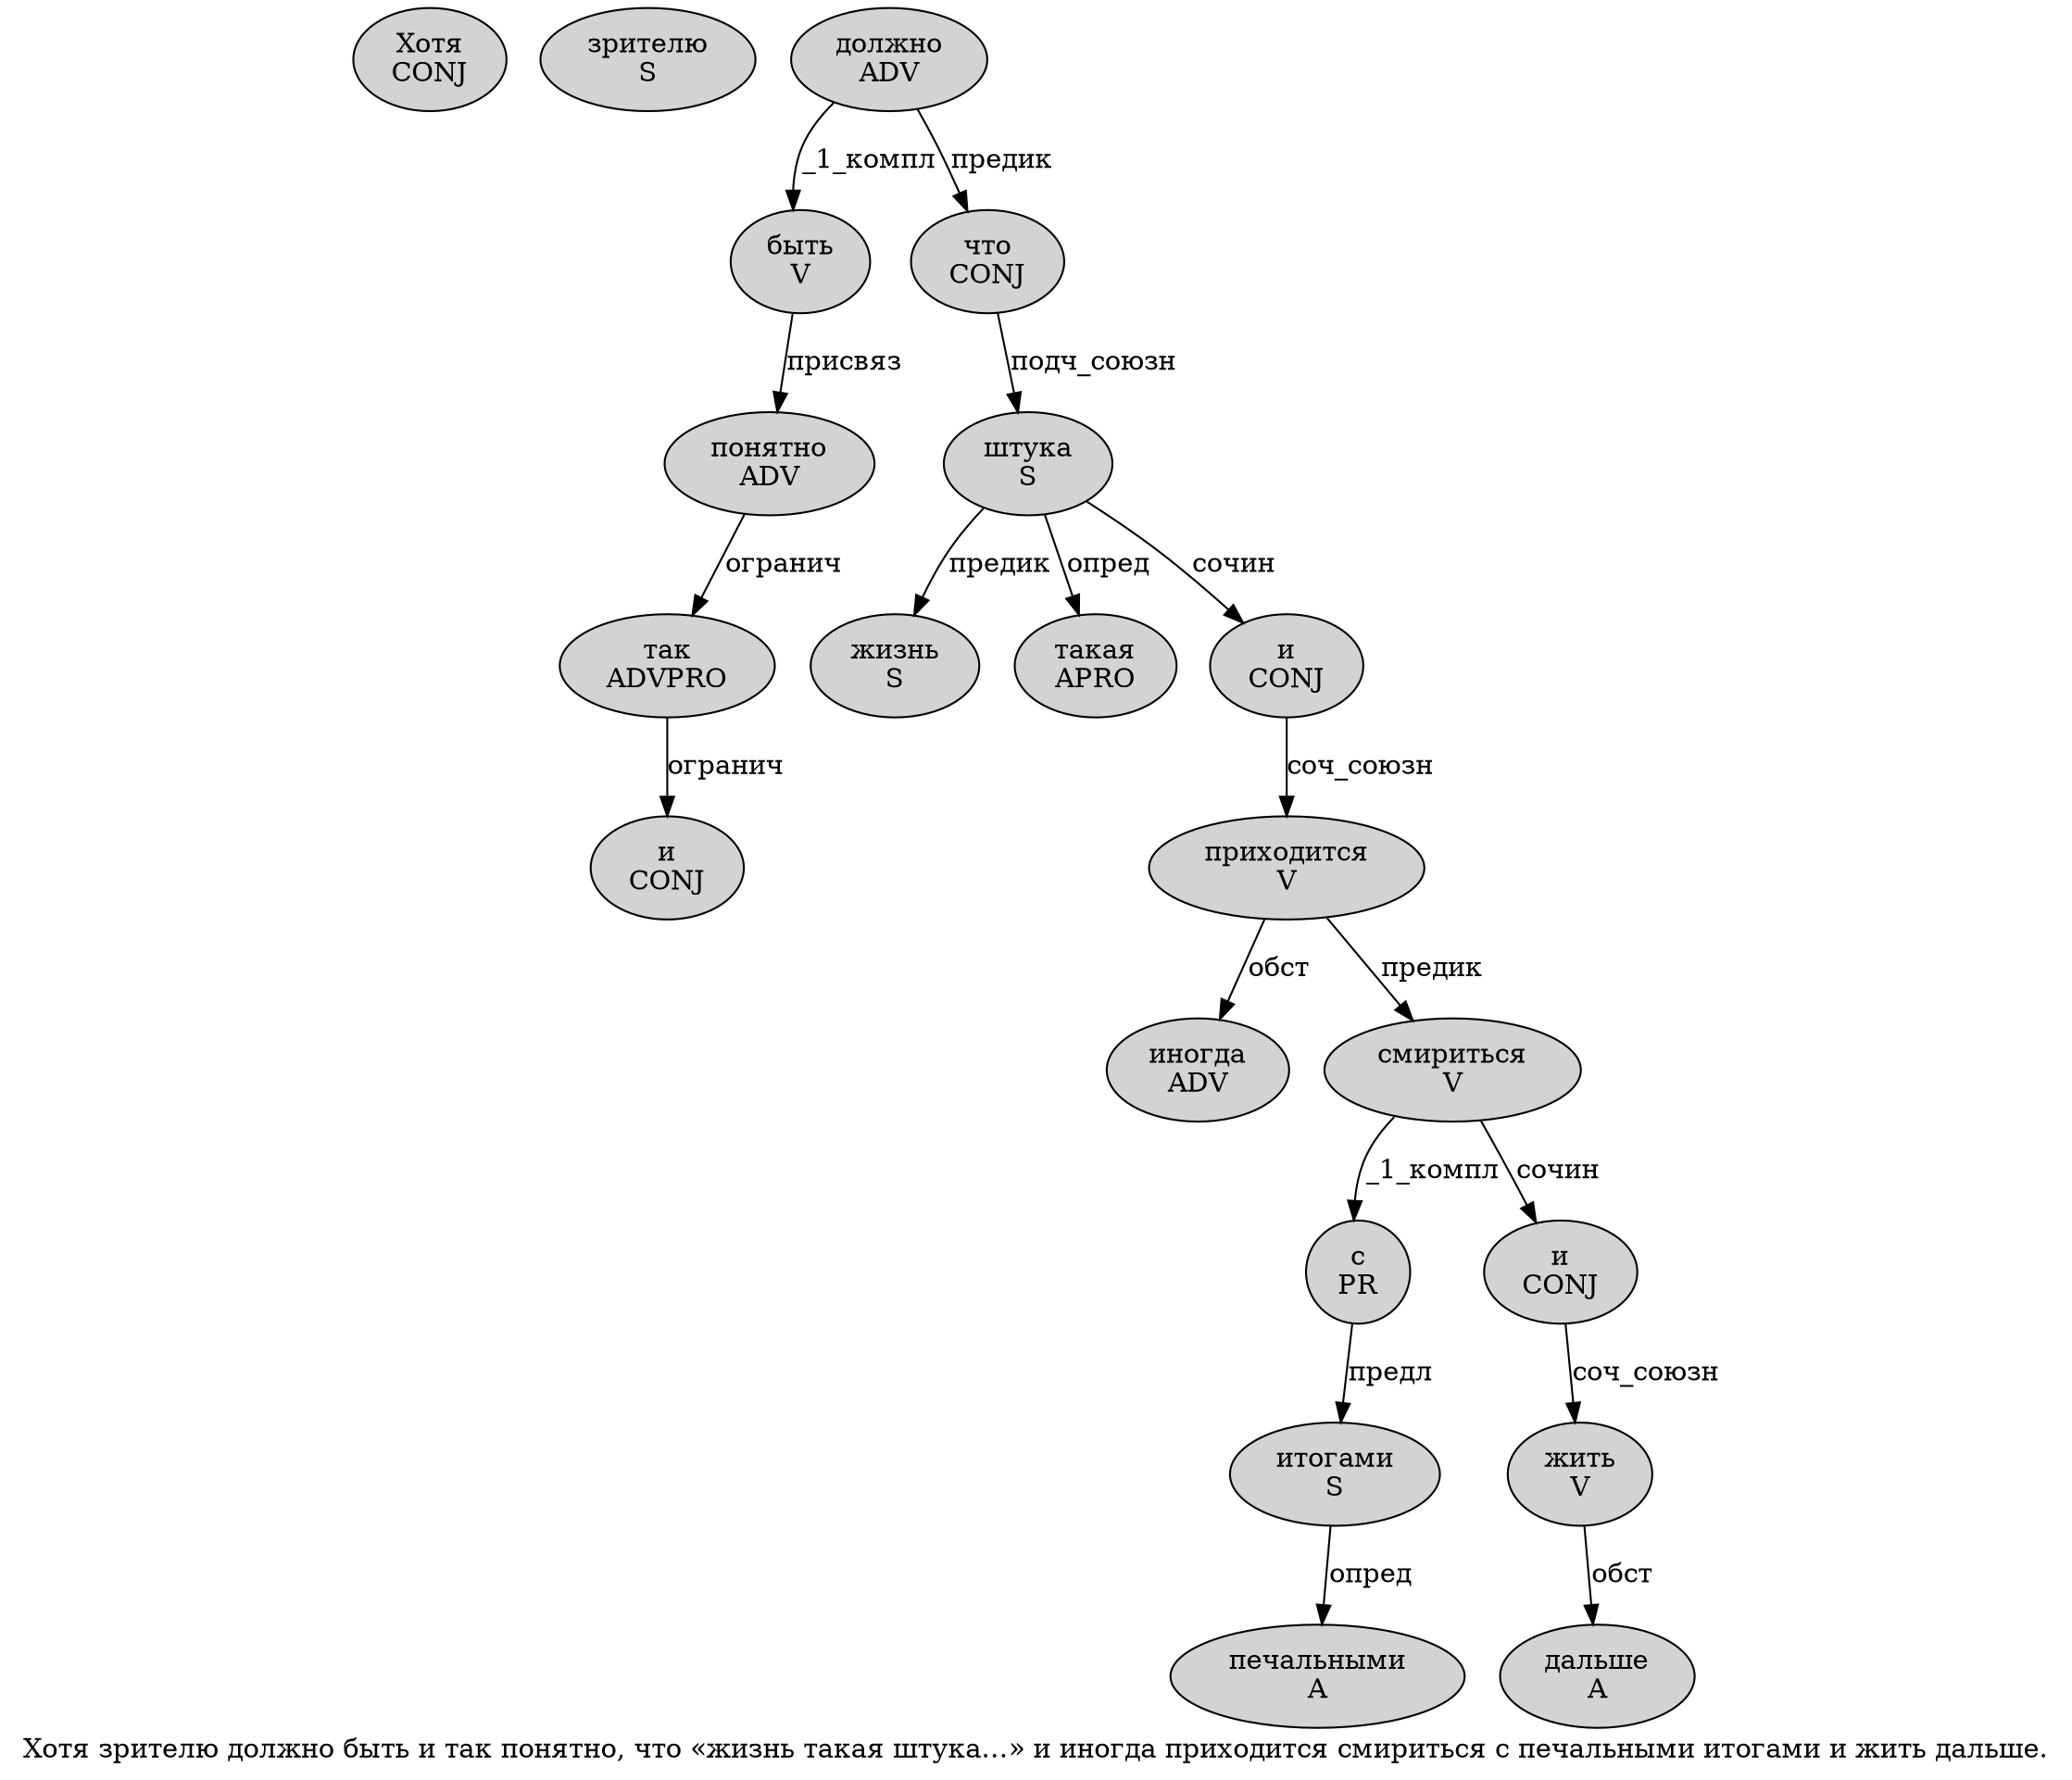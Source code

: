 digraph SENTENCE_4779 {
	graph [label="Хотя зрителю должно быть и так понятно, что «жизнь такая штука…» и иногда приходится смириться с печальными итогами и жить дальше."]
	node [style=filled]
		0 [label="Хотя
CONJ" color="" fillcolor=lightgray penwidth=1 shape=ellipse]
		1 [label="зрителю
S" color="" fillcolor=lightgray penwidth=1 shape=ellipse]
		2 [label="должно
ADV" color="" fillcolor=lightgray penwidth=1 shape=ellipse]
		3 [label="быть
V" color="" fillcolor=lightgray penwidth=1 shape=ellipse]
		4 [label="и
CONJ" color="" fillcolor=lightgray penwidth=1 shape=ellipse]
		5 [label="так
ADVPRO" color="" fillcolor=lightgray penwidth=1 shape=ellipse]
		6 [label="понятно
ADV" color="" fillcolor=lightgray penwidth=1 shape=ellipse]
		8 [label="что
CONJ" color="" fillcolor=lightgray penwidth=1 shape=ellipse]
		10 [label="жизнь
S" color="" fillcolor=lightgray penwidth=1 shape=ellipse]
		11 [label="такая
APRO" color="" fillcolor=lightgray penwidth=1 shape=ellipse]
		12 [label="штука
S" color="" fillcolor=lightgray penwidth=1 shape=ellipse]
		15 [label="и
CONJ" color="" fillcolor=lightgray penwidth=1 shape=ellipse]
		16 [label="иногда
ADV" color="" fillcolor=lightgray penwidth=1 shape=ellipse]
		17 [label="приходится
V" color="" fillcolor=lightgray penwidth=1 shape=ellipse]
		18 [label="смириться
V" color="" fillcolor=lightgray penwidth=1 shape=ellipse]
		19 [label="с
PR" color="" fillcolor=lightgray penwidth=1 shape=ellipse]
		20 [label="печальными
A" color="" fillcolor=lightgray penwidth=1 shape=ellipse]
		21 [label="итогами
S" color="" fillcolor=lightgray penwidth=1 shape=ellipse]
		22 [label="и
CONJ" color="" fillcolor=lightgray penwidth=1 shape=ellipse]
		23 [label="жить
V" color="" fillcolor=lightgray penwidth=1 shape=ellipse]
		24 [label="дальше
A" color="" fillcolor=lightgray penwidth=1 shape=ellipse]
			5 -> 4 [label="огранич"]
			8 -> 12 [label="подч_союзн"]
			18 -> 19 [label="_1_компл"]
			18 -> 22 [label="сочин"]
			3 -> 6 [label="присвяз"]
			22 -> 23 [label="соч_союзн"]
			6 -> 5 [label="огранич"]
			23 -> 24 [label="обст"]
			19 -> 21 [label="предл"]
			12 -> 10 [label="предик"]
			12 -> 11 [label="опред"]
			12 -> 15 [label="сочин"]
			2 -> 3 [label="_1_компл"]
			2 -> 8 [label="предик"]
			17 -> 16 [label="обст"]
			17 -> 18 [label="предик"]
			15 -> 17 [label="соч_союзн"]
			21 -> 20 [label="опред"]
}